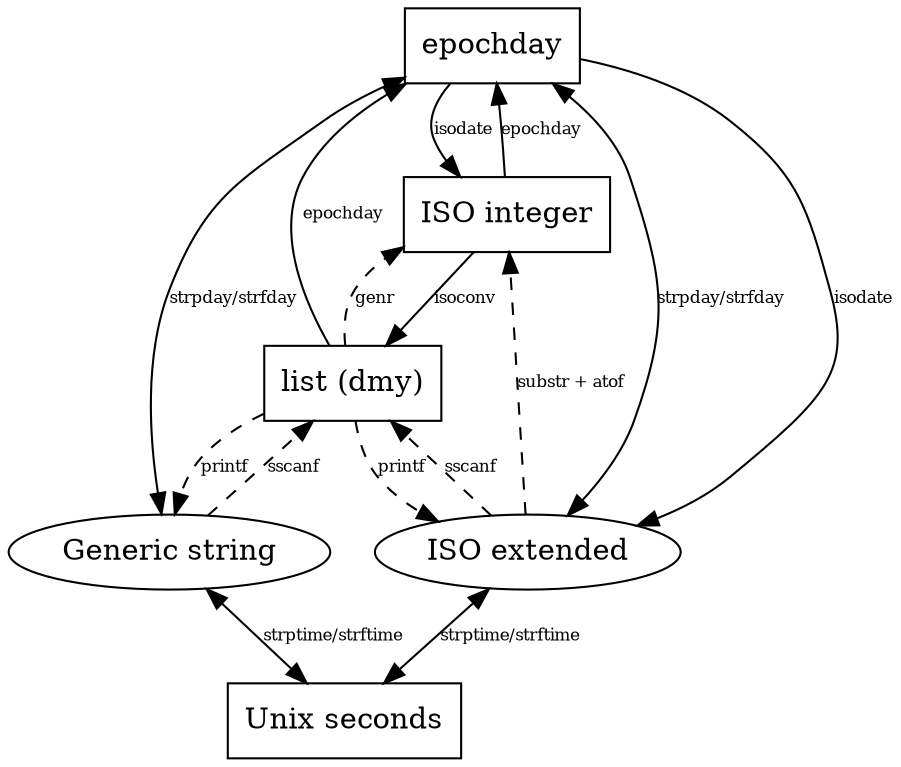 digraph Date_rep {
	epochday [shape=box];
	"list (dmy)" [shape=box];
	"ISO integer" [shape=box];
	"ISO integer" -> epochday [label="epochday", fontsize=8];
	"Unix seconds" [shape=box];
	"Generic string" -> "Unix seconds" [label="strptime/strftime", dir="both", fontsize=8];
	"Generic string" -> epochday [label="strpday/strfday", dir="both", fontsize=8];
	"Generic string" -> "list (dmy)" [label="sscanf", style="dashed", fontsize=8];
	epochday -> "ISO integer" [label="isodate", fontsize=8];
	epochday -> "ISO extended" [label="isodate", fontsize=8];
	"ISO extended" -> "Unix seconds" [label="strptime/strftime", dir="both", fontsize=8];
	"ISO extended" -> epochday [label="strpday/strfday", dir="both", fontsize=8];
	"ISO extended" -> "ISO integer" [label="substr + atof", style="dashed", fontsize=8];
	"ISO extended" -> "list (dmy)" [label="sscanf", style="dashed", fontsize=8];
	"list (dmy)" -> epochday [label="epochday", fontsize=8];
	"list (dmy)" -> "ISO integer" [label="genr", style="dashed", fontsize=8];
	"ISO integer" -> "list (dmy)" [label="isoconv", fontsize=8];
	"list (dmy)" -> "ISO extended" [label="printf", style="dashed", fontsize=8];
	"list (dmy)" -> "Generic string" [label="printf", style="dashed", fontsize=8];

/* fishy
	epochday -> "Unix seconds" [label="linear (rough)", style="dashed", dir="both", fontsize=8];
*/

/* secondary
	"list (dmy)" -> "month length" [label="monthlen", fontsize=8];
	"list (dmy)" -> "ISO week" [label="isoweek", fontsize=8];
	"list (dmy)" -> "Easter" [label="easterday", fontsize=8];
	"Julian date" [shape=box];
	epochday -> "Julian date" [label="juldate", fontsize=8];
	"weekday" [shape=box];
	"month length" [shape=box];
	"ISO week" [shape=box];
	"Easter" [shape=box];
	"list (dmy)" -> weekday [label="weekday", fontsize=8];
*/
}